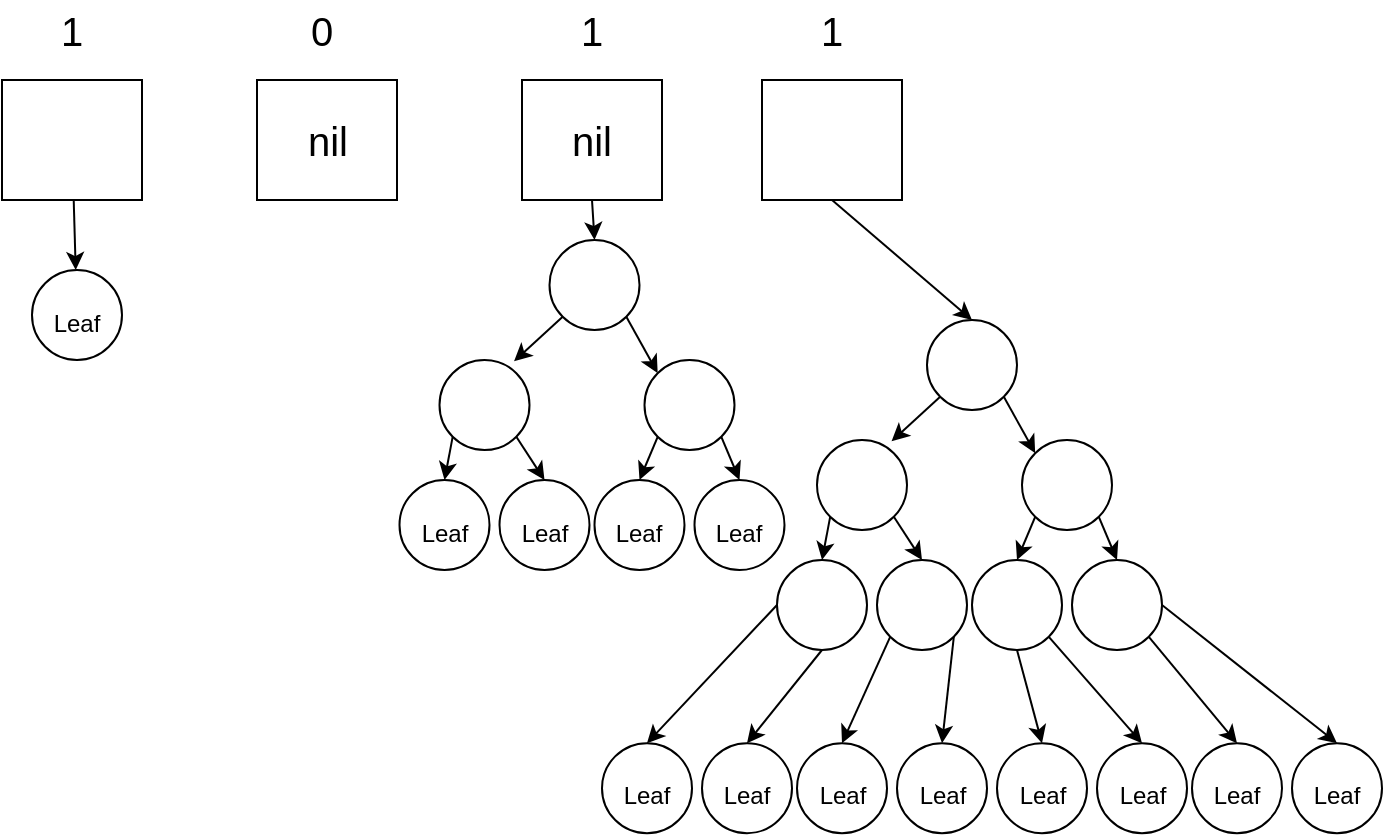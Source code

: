<mxfile version="16.4.0" type="device"><diagram id="QcZmb7eFFJxZ3x-xjz1x" name="Page-1"><mxGraphModel dx="1203" dy="829" grid="1" gridSize="10" guides="1" tooltips="1" connect="1" arrows="1" fold="1" page="1" pageScale="1" pageWidth="850" pageHeight="1100" math="0" shadow="0"><root><mxCell id="0"/><mxCell id="1" parent="0"/><mxCell id="-DS1Y1ChxDshjBo23wWi-64" value="" style="edgeStyle=none;rounded=0;orthogonalLoop=1;jettySize=auto;html=1;fontSize=12;" edge="1" parent="1" source="-DS1Y1ChxDshjBo23wWi-3" target="-DS1Y1ChxDshjBo23wWi-63"><mxGeometry relative="1" as="geometry"/></mxCell><mxCell id="-DS1Y1ChxDshjBo23wWi-3" value="" style="rounded=0;whiteSpace=wrap;html=1;fontSize=20;" vertex="1" parent="1"><mxGeometry x="10" y="130" width="70" height="60" as="geometry"/></mxCell><mxCell id="-DS1Y1ChxDshjBo23wWi-4" value="nil" style="rounded=0;whiteSpace=wrap;html=1;fontSize=20;" vertex="1" parent="1"><mxGeometry x="137.5" y="130" width="70" height="60" as="geometry"/></mxCell><mxCell id="-DS1Y1ChxDshjBo23wWi-65" style="edgeStyle=none;rounded=0;orthogonalLoop=1;jettySize=auto;html=1;exitX=0.5;exitY=1;exitDx=0;exitDy=0;entryX=0.5;entryY=0;entryDx=0;entryDy=0;fontSize=12;" edge="1" parent="1" source="-DS1Y1ChxDshjBo23wWi-5" target="-DS1Y1ChxDshjBo23wWi-17"><mxGeometry relative="1" as="geometry"/></mxCell><mxCell id="-DS1Y1ChxDshjBo23wWi-5" value="nil" style="rounded=0;whiteSpace=wrap;html=1;fontSize=20;" vertex="1" parent="1"><mxGeometry x="270" y="130" width="70" height="60" as="geometry"/></mxCell><mxCell id="-DS1Y1ChxDshjBo23wWi-66" style="edgeStyle=none;rounded=0;orthogonalLoop=1;jettySize=auto;html=1;exitX=0.5;exitY=1;exitDx=0;exitDy=0;entryX=0.5;entryY=0;entryDx=0;entryDy=0;fontSize=12;" edge="1" parent="1" source="-DS1Y1ChxDshjBo23wWi-6" target="-DS1Y1ChxDshjBo23wWi-35"><mxGeometry relative="1" as="geometry"/></mxCell><mxCell id="-DS1Y1ChxDshjBo23wWi-6" value="" style="rounded=0;whiteSpace=wrap;html=1;fontSize=20;" vertex="1" parent="1"><mxGeometry x="390" y="130" width="70" height="60" as="geometry"/></mxCell><mxCell id="-DS1Y1ChxDshjBo23wWi-8" value="0" style="text;html=1;strokeColor=none;fillColor=none;align=center;verticalAlign=middle;whiteSpace=wrap;rounded=0;fontSize=20;" vertex="1" parent="1"><mxGeometry x="140" y="90" width="60" height="30" as="geometry"/></mxCell><mxCell id="-DS1Y1ChxDshjBo23wWi-9" value="1" style="text;html=1;strokeColor=none;fillColor=none;align=center;verticalAlign=middle;whiteSpace=wrap;rounded=0;fontSize=20;" vertex="1" parent="1"><mxGeometry x="15" y="90" width="60" height="30" as="geometry"/></mxCell><mxCell id="-DS1Y1ChxDshjBo23wWi-10" value="1" style="text;html=1;strokeColor=none;fillColor=none;align=center;verticalAlign=middle;whiteSpace=wrap;rounded=0;fontSize=20;" vertex="1" parent="1"><mxGeometry x="275" y="90" width="60" height="30" as="geometry"/></mxCell><mxCell id="-DS1Y1ChxDshjBo23wWi-11" value="1" style="text;html=1;strokeColor=none;fillColor=none;align=center;verticalAlign=middle;whiteSpace=wrap;rounded=0;fontSize=20;" vertex="1" parent="1"><mxGeometry x="395" y="90" width="60" height="30" as="geometry"/></mxCell><mxCell id="-DS1Y1ChxDshjBo23wWi-27" style="edgeStyle=none;rounded=0;orthogonalLoop=1;jettySize=auto;html=1;exitX=0;exitY=1;exitDx=0;exitDy=0;entryX=0.828;entryY=0.015;entryDx=0;entryDy=0;entryPerimeter=0;fontSize=12;" edge="1" parent="1" source="-DS1Y1ChxDshjBo23wWi-17" target="-DS1Y1ChxDshjBo23wWi-18"><mxGeometry relative="1" as="geometry"/></mxCell><mxCell id="-DS1Y1ChxDshjBo23wWi-28" style="edgeStyle=none;rounded=0;orthogonalLoop=1;jettySize=auto;html=1;exitX=1;exitY=1;exitDx=0;exitDy=0;entryX=0;entryY=0;entryDx=0;entryDy=0;fontSize=12;" edge="1" parent="1" source="-DS1Y1ChxDshjBo23wWi-17" target="-DS1Y1ChxDshjBo23wWi-19"><mxGeometry relative="1" as="geometry"/></mxCell><mxCell id="-DS1Y1ChxDshjBo23wWi-17" value="" style="ellipse;whiteSpace=wrap;html=1;aspect=fixed;fontSize=20;" vertex="1" parent="1"><mxGeometry x="283.75" y="210" width="45" height="45" as="geometry"/></mxCell><mxCell id="-DS1Y1ChxDshjBo23wWi-29" style="edgeStyle=none;rounded=0;orthogonalLoop=1;jettySize=auto;html=1;exitX=0;exitY=1;exitDx=0;exitDy=0;entryX=0.5;entryY=0;entryDx=0;entryDy=0;fontSize=12;" edge="1" parent="1" source="-DS1Y1ChxDshjBo23wWi-18" target="-DS1Y1ChxDshjBo23wWi-20"><mxGeometry relative="1" as="geometry"/></mxCell><mxCell id="-DS1Y1ChxDshjBo23wWi-30" style="edgeStyle=none;rounded=0;orthogonalLoop=1;jettySize=auto;html=1;exitX=1;exitY=1;exitDx=0;exitDy=0;entryX=0.5;entryY=0;entryDx=0;entryDy=0;fontSize=12;" edge="1" parent="1" source="-DS1Y1ChxDshjBo23wWi-18" target="-DS1Y1ChxDshjBo23wWi-21"><mxGeometry relative="1" as="geometry"/></mxCell><mxCell id="-DS1Y1ChxDshjBo23wWi-18" value="" style="ellipse;whiteSpace=wrap;html=1;aspect=fixed;fontSize=20;" vertex="1" parent="1"><mxGeometry x="228.75" y="270" width="45" height="45" as="geometry"/></mxCell><mxCell id="-DS1Y1ChxDshjBo23wWi-31" style="edgeStyle=none;rounded=0;orthogonalLoop=1;jettySize=auto;html=1;exitX=0;exitY=1;exitDx=0;exitDy=0;entryX=0.5;entryY=0;entryDx=0;entryDy=0;fontSize=12;" edge="1" parent="1" source="-DS1Y1ChxDshjBo23wWi-19" target="-DS1Y1ChxDshjBo23wWi-22"><mxGeometry relative="1" as="geometry"/></mxCell><mxCell id="-DS1Y1ChxDshjBo23wWi-32" style="edgeStyle=none;rounded=0;orthogonalLoop=1;jettySize=auto;html=1;exitX=1;exitY=1;exitDx=0;exitDy=0;entryX=0.5;entryY=0;entryDx=0;entryDy=0;fontSize=12;" edge="1" parent="1" source="-DS1Y1ChxDshjBo23wWi-19" target="-DS1Y1ChxDshjBo23wWi-23"><mxGeometry relative="1" as="geometry"/></mxCell><mxCell id="-DS1Y1ChxDshjBo23wWi-19" value="" style="ellipse;whiteSpace=wrap;html=1;aspect=fixed;fontSize=20;" vertex="1" parent="1"><mxGeometry x="331.25" y="270" width="45" height="45" as="geometry"/></mxCell><mxCell id="-DS1Y1ChxDshjBo23wWi-20" value="&lt;font style=&quot;font-size: 12px&quot;&gt;Leaf&lt;/font&gt;" style="ellipse;whiteSpace=wrap;html=1;aspect=fixed;fontSize=20;" vertex="1" parent="1"><mxGeometry x="208.75" y="330" width="45" height="45" as="geometry"/></mxCell><mxCell id="-DS1Y1ChxDshjBo23wWi-21" value="&lt;font style=&quot;font-size: 12px&quot;&gt;Leaf&lt;/font&gt;" style="ellipse;whiteSpace=wrap;html=1;aspect=fixed;fontSize=20;" vertex="1" parent="1"><mxGeometry x="258.75" y="330" width="45" height="45" as="geometry"/></mxCell><mxCell id="-DS1Y1ChxDshjBo23wWi-22" value="&lt;font style=&quot;font-size: 12px&quot;&gt;Leaf&lt;/font&gt;" style="ellipse;whiteSpace=wrap;html=1;aspect=fixed;fontSize=20;" vertex="1" parent="1"><mxGeometry x="306.25" y="330" width="45" height="45" as="geometry"/></mxCell><mxCell id="-DS1Y1ChxDshjBo23wWi-23" value="&lt;font style=&quot;font-size: 12px&quot;&gt;Leaf&lt;/font&gt;" style="ellipse;whiteSpace=wrap;html=1;aspect=fixed;fontSize=20;" vertex="1" parent="1"><mxGeometry x="356.25" y="330" width="45" height="45" as="geometry"/></mxCell><mxCell id="-DS1Y1ChxDshjBo23wWi-33" style="edgeStyle=none;rounded=0;orthogonalLoop=1;jettySize=auto;html=1;exitX=0;exitY=1;exitDx=0;exitDy=0;entryX=0.828;entryY=0.015;entryDx=0;entryDy=0;entryPerimeter=0;fontSize=12;" edge="1" parent="1" source="-DS1Y1ChxDshjBo23wWi-35" target="-DS1Y1ChxDshjBo23wWi-38"><mxGeometry relative="1" as="geometry"/></mxCell><mxCell id="-DS1Y1ChxDshjBo23wWi-34" style="edgeStyle=none;rounded=0;orthogonalLoop=1;jettySize=auto;html=1;exitX=1;exitY=1;exitDx=0;exitDy=0;entryX=0;entryY=0;entryDx=0;entryDy=0;fontSize=12;" edge="1" parent="1" source="-DS1Y1ChxDshjBo23wWi-35" target="-DS1Y1ChxDshjBo23wWi-41"><mxGeometry relative="1" as="geometry"/></mxCell><mxCell id="-DS1Y1ChxDshjBo23wWi-35" value="" style="ellipse;whiteSpace=wrap;html=1;aspect=fixed;fontSize=20;" vertex="1" parent="1"><mxGeometry x="472.5" y="250" width="45" height="45" as="geometry"/></mxCell><mxCell id="-DS1Y1ChxDshjBo23wWi-36" style="edgeStyle=none;rounded=0;orthogonalLoop=1;jettySize=auto;html=1;exitX=0;exitY=1;exitDx=0;exitDy=0;entryX=0.5;entryY=0;entryDx=0;entryDy=0;fontSize=12;" edge="1" parent="1" source="-DS1Y1ChxDshjBo23wWi-38" target="-DS1Y1ChxDshjBo23wWi-42"><mxGeometry relative="1" as="geometry"/></mxCell><mxCell id="-DS1Y1ChxDshjBo23wWi-37" style="edgeStyle=none;rounded=0;orthogonalLoop=1;jettySize=auto;html=1;exitX=1;exitY=1;exitDx=0;exitDy=0;entryX=0.5;entryY=0;entryDx=0;entryDy=0;fontSize=12;" edge="1" parent="1" source="-DS1Y1ChxDshjBo23wWi-38" target="-DS1Y1ChxDshjBo23wWi-43"><mxGeometry relative="1" as="geometry"/></mxCell><mxCell id="-DS1Y1ChxDshjBo23wWi-38" value="" style="ellipse;whiteSpace=wrap;html=1;aspect=fixed;fontSize=20;" vertex="1" parent="1"><mxGeometry x="417.5" y="310" width="45" height="45" as="geometry"/></mxCell><mxCell id="-DS1Y1ChxDshjBo23wWi-39" style="edgeStyle=none;rounded=0;orthogonalLoop=1;jettySize=auto;html=1;exitX=0;exitY=1;exitDx=0;exitDy=0;entryX=0.5;entryY=0;entryDx=0;entryDy=0;fontSize=12;" edge="1" parent="1" source="-DS1Y1ChxDshjBo23wWi-41" target="-DS1Y1ChxDshjBo23wWi-44"><mxGeometry relative="1" as="geometry"/></mxCell><mxCell id="-DS1Y1ChxDshjBo23wWi-40" style="edgeStyle=none;rounded=0;orthogonalLoop=1;jettySize=auto;html=1;exitX=1;exitY=1;exitDx=0;exitDy=0;entryX=0.5;entryY=0;entryDx=0;entryDy=0;fontSize=12;" edge="1" parent="1" source="-DS1Y1ChxDshjBo23wWi-41" target="-DS1Y1ChxDshjBo23wWi-45"><mxGeometry relative="1" as="geometry"/></mxCell><mxCell id="-DS1Y1ChxDshjBo23wWi-41" value="" style="ellipse;whiteSpace=wrap;html=1;aspect=fixed;fontSize=20;" vertex="1" parent="1"><mxGeometry x="520" y="310" width="45" height="45" as="geometry"/></mxCell><mxCell id="-DS1Y1ChxDshjBo23wWi-42" value="" style="ellipse;whiteSpace=wrap;html=1;aspect=fixed;fontSize=20;" vertex="1" parent="1"><mxGeometry x="397.5" y="370" width="45" height="45" as="geometry"/></mxCell><mxCell id="-DS1Y1ChxDshjBo23wWi-43" value="" style="ellipse;whiteSpace=wrap;html=1;aspect=fixed;fontSize=20;" vertex="1" parent="1"><mxGeometry x="447.5" y="370" width="45" height="45" as="geometry"/></mxCell><mxCell id="-DS1Y1ChxDshjBo23wWi-44" value="" style="ellipse;whiteSpace=wrap;html=1;aspect=fixed;fontSize=20;" vertex="1" parent="1"><mxGeometry x="495" y="370" width="45" height="45" as="geometry"/></mxCell><mxCell id="-DS1Y1ChxDshjBo23wWi-45" value="" style="ellipse;whiteSpace=wrap;html=1;aspect=fixed;fontSize=20;" vertex="1" parent="1"><mxGeometry x="545" y="370" width="45" height="45" as="geometry"/></mxCell><mxCell id="-DS1Y1ChxDshjBo23wWi-47" style="edgeStyle=none;rounded=0;orthogonalLoop=1;jettySize=auto;html=1;exitX=0;exitY=0.5;exitDx=0;exitDy=0;entryX=0.5;entryY=0;entryDx=0;entryDy=0;fontSize=12;" edge="1" parent="1" target="-DS1Y1ChxDshjBo23wWi-51" source="-DS1Y1ChxDshjBo23wWi-42"><mxGeometry relative="1" as="geometry"><mxPoint x="336.59" y="440.0" as="sourcePoint"/></mxGeometry></mxCell><mxCell id="-DS1Y1ChxDshjBo23wWi-48" style="edgeStyle=none;rounded=0;orthogonalLoop=1;jettySize=auto;html=1;exitX=0.5;exitY=1;exitDx=0;exitDy=0;entryX=0.5;entryY=0;entryDx=0;entryDy=0;fontSize=12;" edge="1" parent="1" target="-DS1Y1ChxDshjBo23wWi-52" source="-DS1Y1ChxDshjBo23wWi-42"><mxGeometry relative="1" as="geometry"><mxPoint x="368.41" y="440.0" as="sourcePoint"/></mxGeometry></mxCell><mxCell id="-DS1Y1ChxDshjBo23wWi-49" style="edgeStyle=none;rounded=0;orthogonalLoop=1;jettySize=auto;html=1;exitX=0;exitY=1;exitDx=0;exitDy=0;entryX=0.5;entryY=0;entryDx=0;entryDy=0;fontSize=12;" edge="1" parent="1" target="-DS1Y1ChxDshjBo23wWi-53" source="-DS1Y1ChxDshjBo23wWi-43"><mxGeometry relative="1" as="geometry"><mxPoint x="439.09" y="440.0" as="sourcePoint"/></mxGeometry></mxCell><mxCell id="-DS1Y1ChxDshjBo23wWi-50" style="edgeStyle=none;rounded=0;orthogonalLoop=1;jettySize=auto;html=1;entryX=0.5;entryY=0;entryDx=0;entryDy=0;fontSize=12;exitX=1;exitY=1;exitDx=0;exitDy=0;" edge="1" parent="1" target="-DS1Y1ChxDshjBo23wWi-54" source="-DS1Y1ChxDshjBo23wWi-43"><mxGeometry relative="1" as="geometry"><mxPoint x="480.5" y="420" as="sourcePoint"/></mxGeometry></mxCell><mxCell id="-DS1Y1ChxDshjBo23wWi-51" value="&lt;font style=&quot;font-size: 12px&quot;&gt;Leaf&lt;/font&gt;" style="ellipse;whiteSpace=wrap;html=1;aspect=fixed;fontSize=20;" vertex="1" parent="1"><mxGeometry x="310" y="461.59" width="45" height="45" as="geometry"/></mxCell><mxCell id="-DS1Y1ChxDshjBo23wWi-52" value="&lt;font style=&quot;font-size: 12px&quot;&gt;Leaf&lt;/font&gt;" style="ellipse;whiteSpace=wrap;html=1;aspect=fixed;fontSize=20;" vertex="1" parent="1"><mxGeometry x="360" y="461.59" width="45" height="45" as="geometry"/></mxCell><mxCell id="-DS1Y1ChxDshjBo23wWi-53" value="&lt;font style=&quot;font-size: 12px&quot;&gt;Leaf&lt;/font&gt;" style="ellipse;whiteSpace=wrap;html=1;aspect=fixed;fontSize=20;" vertex="1" parent="1"><mxGeometry x="407.5" y="461.59" width="45" height="45" as="geometry"/></mxCell><mxCell id="-DS1Y1ChxDshjBo23wWi-54" value="&lt;font style=&quot;font-size: 12px&quot;&gt;Leaf&lt;/font&gt;" style="ellipse;whiteSpace=wrap;html=1;aspect=fixed;fontSize=20;" vertex="1" parent="1"><mxGeometry x="457.5" y="461.59" width="45" height="45" as="geometry"/></mxCell><mxCell id="-DS1Y1ChxDshjBo23wWi-55" style="edgeStyle=none;rounded=0;orthogonalLoop=1;jettySize=auto;html=1;exitX=0.5;exitY=1;exitDx=0;exitDy=0;entryX=0.5;entryY=0;entryDx=0;entryDy=0;fontSize=12;" edge="1" parent="1" target="-DS1Y1ChxDshjBo23wWi-59" source="-DS1Y1ChxDshjBo23wWi-44"><mxGeometry relative="1" as="geometry"><mxPoint x="534.09" y="440.0" as="sourcePoint"/></mxGeometry></mxCell><mxCell id="-DS1Y1ChxDshjBo23wWi-56" style="edgeStyle=none;rounded=0;orthogonalLoop=1;jettySize=auto;html=1;exitX=1;exitY=1;exitDx=0;exitDy=0;entryX=0.5;entryY=0;entryDx=0;entryDy=0;fontSize=12;" edge="1" parent="1" target="-DS1Y1ChxDshjBo23wWi-60" source="-DS1Y1ChxDshjBo23wWi-44"><mxGeometry relative="1" as="geometry"><mxPoint x="565.91" y="440.0" as="sourcePoint"/></mxGeometry></mxCell><mxCell id="-DS1Y1ChxDshjBo23wWi-57" style="edgeStyle=none;rounded=0;orthogonalLoop=1;jettySize=auto;html=1;exitX=1;exitY=1;exitDx=0;exitDy=0;entryX=0.5;entryY=0;entryDx=0;entryDy=0;fontSize=12;" edge="1" parent="1" target="-DS1Y1ChxDshjBo23wWi-61" source="-DS1Y1ChxDshjBo23wWi-45"><mxGeometry relative="1" as="geometry"><mxPoint x="636.59" y="440.0" as="sourcePoint"/></mxGeometry></mxCell><mxCell id="-DS1Y1ChxDshjBo23wWi-58" style="edgeStyle=none;rounded=0;orthogonalLoop=1;jettySize=auto;html=1;exitX=1;exitY=0.5;exitDx=0;exitDy=0;entryX=0.5;entryY=0;entryDx=0;entryDy=0;fontSize=12;" edge="1" parent="1" target="-DS1Y1ChxDshjBo23wWi-62" source="-DS1Y1ChxDshjBo23wWi-45"><mxGeometry relative="1" as="geometry"><mxPoint x="668.41" y="440.0" as="sourcePoint"/></mxGeometry></mxCell><mxCell id="-DS1Y1ChxDshjBo23wWi-59" value="&lt;font style=&quot;font-size: 12px&quot;&gt;Leaf&lt;/font&gt;" style="ellipse;whiteSpace=wrap;html=1;aspect=fixed;fontSize=20;" vertex="1" parent="1"><mxGeometry x="507.5" y="461.59" width="45" height="45" as="geometry"/></mxCell><mxCell id="-DS1Y1ChxDshjBo23wWi-60" value="&lt;font style=&quot;font-size: 12px&quot;&gt;Leaf&lt;/font&gt;" style="ellipse;whiteSpace=wrap;html=1;aspect=fixed;fontSize=20;" vertex="1" parent="1"><mxGeometry x="557.5" y="461.59" width="45" height="45" as="geometry"/></mxCell><mxCell id="-DS1Y1ChxDshjBo23wWi-61" value="&lt;font style=&quot;font-size: 12px&quot;&gt;Leaf&lt;/font&gt;" style="ellipse;whiteSpace=wrap;html=1;aspect=fixed;fontSize=20;" vertex="1" parent="1"><mxGeometry x="605" y="461.59" width="45" height="45" as="geometry"/></mxCell><mxCell id="-DS1Y1ChxDshjBo23wWi-62" value="&lt;font style=&quot;font-size: 12px&quot;&gt;Leaf&lt;/font&gt;" style="ellipse;whiteSpace=wrap;html=1;aspect=fixed;fontSize=20;" vertex="1" parent="1"><mxGeometry x="655" y="461.59" width="45" height="45" as="geometry"/></mxCell><mxCell id="-DS1Y1ChxDshjBo23wWi-63" value="&lt;font style=&quot;font-size: 12px&quot;&gt;Leaf&lt;/font&gt;" style="ellipse;whiteSpace=wrap;html=1;aspect=fixed;fontSize=20;" vertex="1" parent="1"><mxGeometry x="25" y="225" width="45" height="45" as="geometry"/></mxCell></root></mxGraphModel></diagram></mxfile>